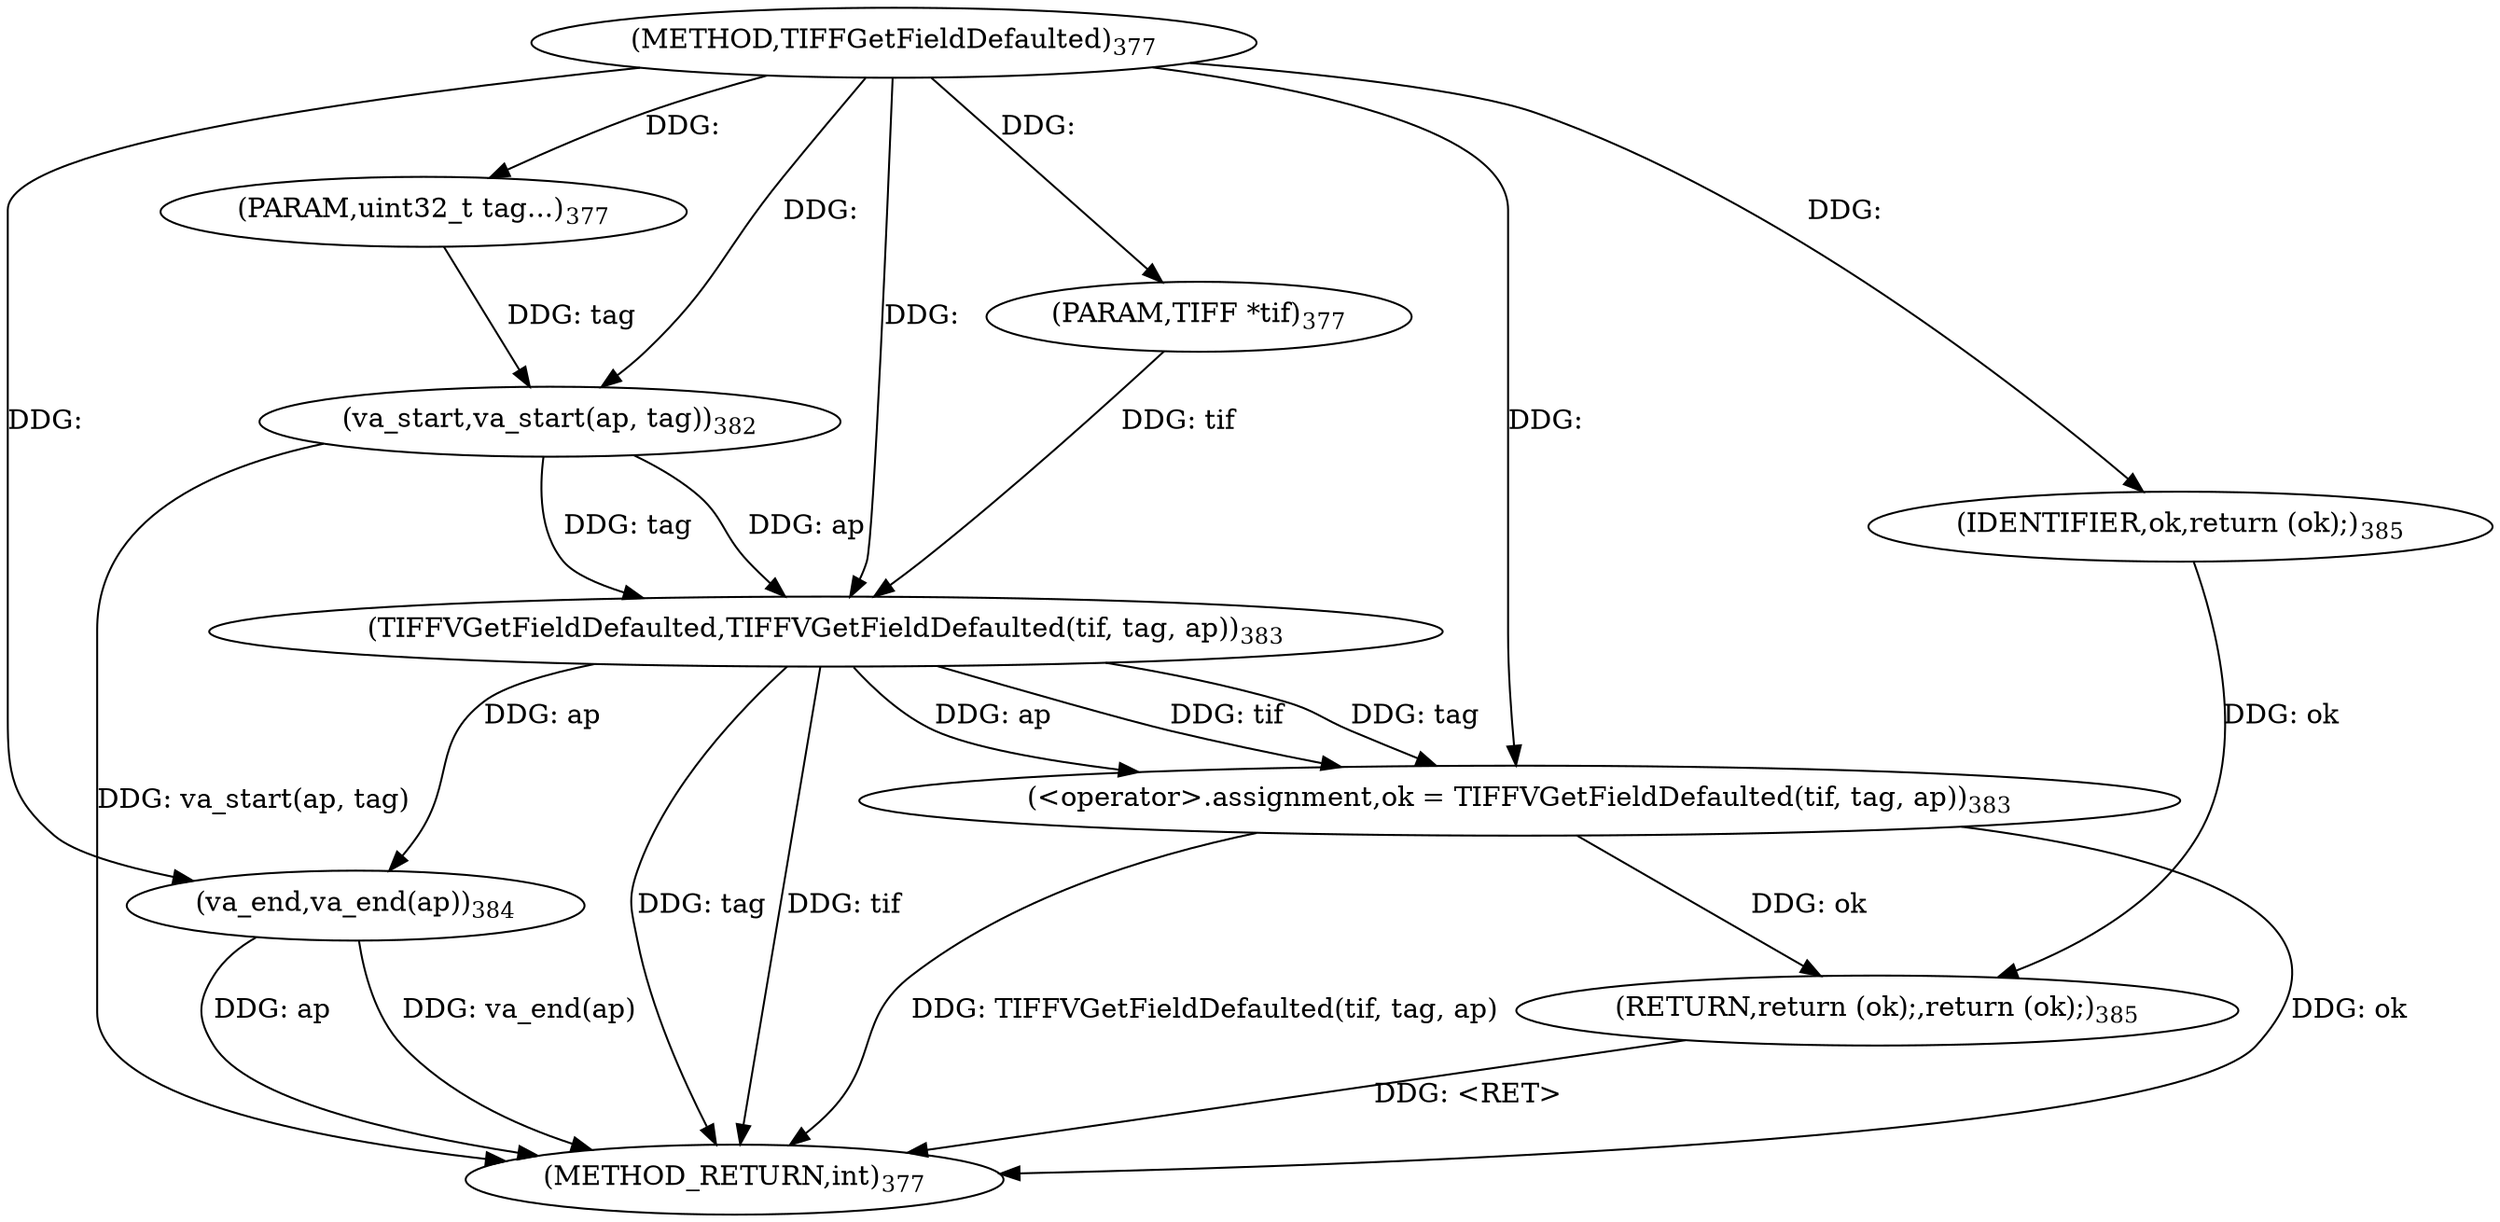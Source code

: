 digraph "TIFFGetFieldDefaulted" {  
"21489" [label = <(METHOD,TIFFGetFieldDefaulted)<SUB>377</SUB>> ]
"21508" [label = <(METHOD_RETURN,int)<SUB>377</SUB>> ]
"21490" [label = <(PARAM,TIFF *tif)<SUB>377</SUB>> ]
"21491" [label = <(PARAM,uint32_t tag...)<SUB>377</SUB>> ]
"21495" [label = <(va_start,va_start(ap, tag))<SUB>382</SUB>> ]
"21498" [label = <(&lt;operator&gt;.assignment,ok = TIFFVGetFieldDefaulted(tif, tag, ap))<SUB>383</SUB>> ]
"21504" [label = <(va_end,va_end(ap))<SUB>384</SUB>> ]
"21506" [label = <(RETURN,return (ok);,return (ok);)<SUB>385</SUB>> ]
"21507" [label = <(IDENTIFIER,ok,return (ok);)<SUB>385</SUB>> ]
"21500" [label = <(TIFFVGetFieldDefaulted,TIFFVGetFieldDefaulted(tif, tag, ap))<SUB>383</SUB>> ]
  "21506" -> "21508"  [ label = "DDG: &lt;RET&gt;"] 
  "21495" -> "21508"  [ label = "DDG: va_start(ap, tag)"] 
  "21498" -> "21508"  [ label = "DDG: ok"] 
  "21500" -> "21508"  [ label = "DDG: tif"] 
  "21500" -> "21508"  [ label = "DDG: tag"] 
  "21498" -> "21508"  [ label = "DDG: TIFFVGetFieldDefaulted(tif, tag, ap)"] 
  "21504" -> "21508"  [ label = "DDG: ap"] 
  "21504" -> "21508"  [ label = "DDG: va_end(ap)"] 
  "21489" -> "21490"  [ label = "DDG: "] 
  "21489" -> "21491"  [ label = "DDG: "] 
  "21500" -> "21498"  [ label = "DDG: tif"] 
  "21500" -> "21498"  [ label = "DDG: tag"] 
  "21500" -> "21498"  [ label = "DDG: ap"] 
  "21507" -> "21506"  [ label = "DDG: ok"] 
  "21498" -> "21506"  [ label = "DDG: ok"] 
  "21489" -> "21495"  [ label = "DDG: "] 
  "21491" -> "21495"  [ label = "DDG: tag"] 
  "21489" -> "21498"  [ label = "DDG: "] 
  "21500" -> "21504"  [ label = "DDG: ap"] 
  "21489" -> "21504"  [ label = "DDG: "] 
  "21489" -> "21507"  [ label = "DDG: "] 
  "21490" -> "21500"  [ label = "DDG: tif"] 
  "21489" -> "21500"  [ label = "DDG: "] 
  "21495" -> "21500"  [ label = "DDG: tag"] 
  "21495" -> "21500"  [ label = "DDG: ap"] 
}
